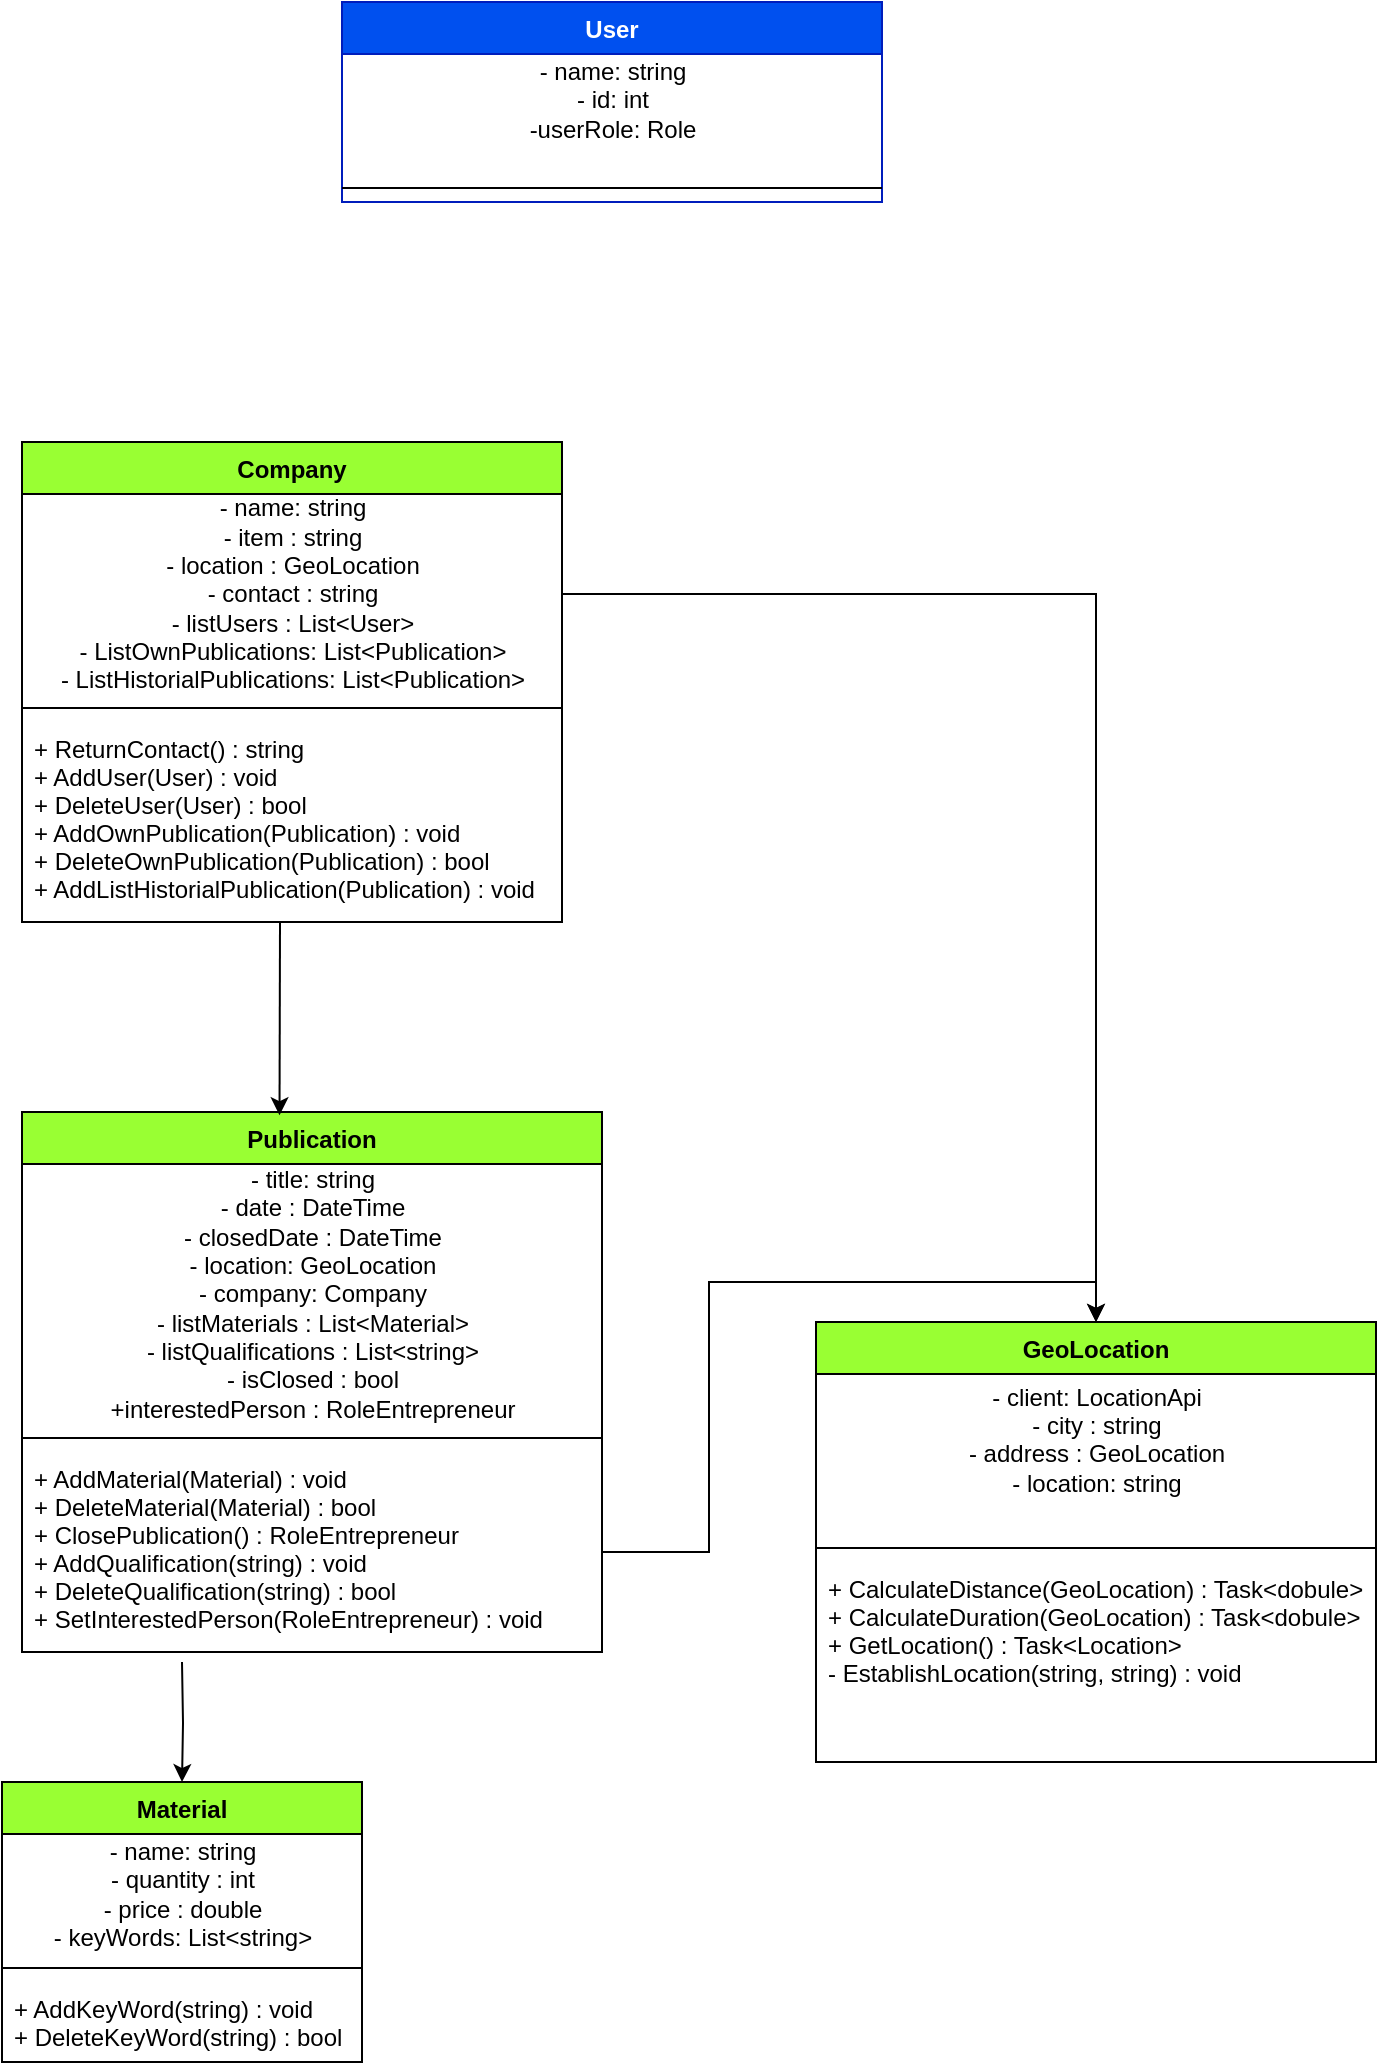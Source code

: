 <mxfile>
    <diagram id="8N9IxCA1fJN8erkE_-Jc" name="Página-1">
        <mxGraphModel dx="920" dy="683" grid="1" gridSize="10" guides="1" tooltips="1" connect="1" arrows="1" fold="1" page="1" pageScale="1" pageWidth="827" pageHeight="1169" math="0" shadow="0">
            <root>
                <mxCell id="0"/>
                <mxCell id="1" parent="0"/>
                <mxCell id="2" value="Company" style="swimlane;fontStyle=1;align=center;verticalAlign=top;childLayout=stackLayout;horizontal=1;startSize=26;horizontalStack=0;resizeParent=1;resizeParentMax=0;resizeLast=0;collapsible=1;marginBottom=0;fillColor=#99FF33;" parent="1" vertex="1">
                    <mxGeometry x="150" y="250" width="270" height="240" as="geometry"/>
                </mxCell>
                <mxCell id="3" value="&lt;div&gt;&lt;span&gt;- name: string&lt;/span&gt;&lt;br&gt;&lt;/div&gt;&lt;div&gt;- item : string&lt;/div&gt;&lt;div&gt;- location : GeoLocation&lt;/div&gt;&lt;div&gt;- contact : string&lt;/div&gt;&lt;div&gt;- listUsers : List&amp;lt;User&amp;gt;&lt;br&gt;&lt;/div&gt;&lt;div&gt;- ListOwnPublications: List&amp;lt;Publication&amp;gt;&lt;br&gt;&lt;/div&gt;&lt;div&gt;- ListHistorialPublications: List&amp;lt;Publication&amp;gt;&lt;br&gt;&lt;/div&gt;" style="text;html=1;align=center;verticalAlign=middle;resizable=0;points=[];autosize=1;strokeColor=none;fillColor=none;" parent="2" vertex="1">
                    <mxGeometry y="26" width="270" height="100" as="geometry"/>
                </mxCell>
                <mxCell id="4" value="" style="line;strokeWidth=1;fillColor=none;align=left;verticalAlign=middle;spacingTop=-1;spacingLeft=3;spacingRight=3;rotatable=0;labelPosition=right;points=[];portConstraint=eastwest;" parent="2" vertex="1">
                    <mxGeometry y="126" width="270" height="14" as="geometry"/>
                </mxCell>
                <mxCell id="5" value="+ ReturnContact() : string&#10;+ AddUser(User) : void&#10;+ DeleteUser(User) : bool&#10;+ AddOwnPublication(Publication) : void&#10;+ DeleteOwnPublication(Publication) : bool&#10;+ AddListHistorialPublication(Publication) : void&#10;" style="text;strokeColor=none;fillColor=none;align=left;verticalAlign=top;spacingLeft=4;spacingRight=4;overflow=hidden;rotatable=0;points=[[0,0.5],[1,0.5]];portConstraint=eastwest;" parent="2" vertex="1">
                    <mxGeometry y="140" width="270" height="100" as="geometry"/>
                </mxCell>
                <mxCell id="6" value="Material" style="swimlane;fontStyle=1;align=center;verticalAlign=top;childLayout=stackLayout;horizontal=1;startSize=26;horizontalStack=0;resizeParent=1;resizeParentMax=0;resizeLast=0;collapsible=1;marginBottom=0;fillColor=#99FF33;" parent="1" vertex="1">
                    <mxGeometry x="140" y="920" width="180" height="140" as="geometry"/>
                </mxCell>
                <mxCell id="7" value="&lt;div&gt;&lt;span&gt;- name: string&lt;/span&gt;&lt;br&gt;&lt;/div&gt;&lt;div&gt;- quantity : int&lt;/div&gt;&lt;div&gt;- price : double&lt;/div&gt;&lt;div&gt;- keyWords: List&amp;lt;string&amp;gt;&lt;br&gt;&lt;/div&gt;" style="text;html=1;align=center;verticalAlign=middle;resizable=0;points=[];autosize=1;strokeColor=none;fillColor=none;" parent="6" vertex="1">
                    <mxGeometry y="26" width="180" height="60" as="geometry"/>
                </mxCell>
                <mxCell id="8" value="" style="line;strokeWidth=1;fillColor=none;align=left;verticalAlign=middle;spacingTop=-1;spacingLeft=3;spacingRight=3;rotatable=0;labelPosition=right;points=[];portConstraint=eastwest;" parent="6" vertex="1">
                    <mxGeometry y="86" width="180" height="14" as="geometry"/>
                </mxCell>
                <mxCell id="9" value="+ AddKeyWord(string) : void&#10;+ DeleteKeyWord(string) : bool" style="text;strokeColor=none;fillColor=none;align=left;verticalAlign=top;spacingLeft=4;spacingRight=4;overflow=hidden;rotatable=0;points=[[0,0.5],[1,0.5]];portConstraint=eastwest;" parent="6" vertex="1">
                    <mxGeometry y="100" width="180" height="40" as="geometry"/>
                </mxCell>
                <mxCell id="10" value="Publication" style="swimlane;fontStyle=1;align=center;verticalAlign=top;childLayout=stackLayout;horizontal=1;startSize=26;horizontalStack=0;resizeParent=1;resizeParentMax=0;resizeLast=0;collapsible=1;marginBottom=0;fillColor=#99FF33;" parent="1" vertex="1">
                    <mxGeometry x="150" y="585" width="290" height="270" as="geometry"/>
                </mxCell>
                <mxCell id="11" value="&lt;div&gt;&lt;span&gt;- title: string&lt;/span&gt;&lt;br&gt;&lt;/div&gt;&lt;div&gt;- date : DateTime&lt;/div&gt;&lt;div&gt;- closedDate : DateTime&lt;/div&gt;&lt;div&gt;&lt;span&gt;- location: GeoLocation&lt;/span&gt;&lt;/div&gt;&lt;div&gt;- company: Company&lt;br&gt;&lt;/div&gt;&lt;div&gt;- listMaterials : List&amp;lt;Material&amp;gt;&lt;br&gt;&lt;/div&gt;&lt;div&gt;- listQualifications : List&amp;lt;string&amp;gt;&lt;br&gt;&lt;/div&gt;&lt;div&gt;- isClosed : bool&lt;/div&gt;&lt;div&gt;+interestedPerson : RoleEntrepreneur&lt;/div&gt;" style="text;html=1;align=center;verticalAlign=middle;resizable=0;points=[];autosize=1;strokeColor=none;fillColor=none;" parent="10" vertex="1">
                    <mxGeometry y="26" width="290" height="130" as="geometry"/>
                </mxCell>
                <mxCell id="12" value="" style="line;strokeWidth=1;fillColor=none;align=left;verticalAlign=middle;spacingTop=-1;spacingLeft=3;spacingRight=3;rotatable=0;labelPosition=right;points=[];portConstraint=eastwest;" parent="10" vertex="1">
                    <mxGeometry y="156" width="290" height="14" as="geometry"/>
                </mxCell>
                <mxCell id="13" value="+ AddMaterial(Material) : void&#10;+ DeleteMaterial(Material) : bool&#10;+ ClosePublication() : RoleEntrepreneur&#10;+ AddQualification(string) : void&#10;+ DeleteQualification(string) : bool&#10;+ SetInterestedPerson(RoleEntrepreneur) : void&#10;" style="text;strokeColor=none;fillColor=none;align=left;verticalAlign=top;spacingLeft=4;spacingRight=4;overflow=hidden;rotatable=0;points=[[0,0.5],[1,0.5]];portConstraint=eastwest;" parent="10" vertex="1">
                    <mxGeometry y="170" width="290" height="100" as="geometry"/>
                </mxCell>
                <mxCell id="14" value="GeoLocation" style="swimlane;fontStyle=1;align=center;verticalAlign=top;childLayout=stackLayout;horizontal=1;startSize=26;horizontalStack=0;resizeParent=1;resizeParentMax=0;resizeLast=0;collapsible=1;marginBottom=0;fillColor=#99FF33;" parent="1" vertex="1">
                    <mxGeometry x="547" y="690" width="280" height="220" as="geometry"/>
                </mxCell>
                <mxCell id="15" value="&lt;div&gt;&lt;span&gt;- client: LocationApi&lt;/span&gt;&lt;br&gt;&lt;/div&gt;&lt;div&gt;- city : string&lt;/div&gt;&lt;div&gt;- address : GeoLocation&lt;/div&gt;&lt;div&gt;- location: string&lt;/div&gt;&lt;div&gt;&lt;br&gt;&lt;/div&gt;" style="text;html=1;align=center;verticalAlign=middle;resizable=0;points=[];autosize=1;strokeColor=none;fillColor=none;" parent="14" vertex="1">
                    <mxGeometry y="26" width="280" height="80" as="geometry"/>
                </mxCell>
                <mxCell id="16" value="" style="line;strokeWidth=1;fillColor=none;align=left;verticalAlign=middle;spacingTop=-1;spacingLeft=3;spacingRight=3;rotatable=0;labelPosition=right;points=[];portConstraint=eastwest;" parent="14" vertex="1">
                    <mxGeometry y="106" width="280" height="14" as="geometry"/>
                </mxCell>
                <mxCell id="17" value="+ CalculateDistance(GeoLocation) : Task&lt;dobule&gt;&#10;+ CalculateDuration(GeoLocation) : Task&lt;dobule&gt;&#10;+ GetLocation() : Task&lt;Location&gt;&#10;- EstablishLocation(string, string) : void&#10;" style="text;strokeColor=none;fillColor=none;align=left;verticalAlign=top;spacingLeft=4;spacingRight=4;overflow=hidden;rotatable=0;points=[[0,0.5],[1,0.5]];portConstraint=eastwest;" parent="14" vertex="1">
                    <mxGeometry y="120" width="280" height="100" as="geometry"/>
                </mxCell>
                <mxCell id="22" value="" style="endArrow=classic;html=1;entryX=0.444;entryY=0.006;entryDx=0;entryDy=0;entryPerimeter=0;" parent="1" target="10" edge="1">
                    <mxGeometry width="50" height="50" relative="1" as="geometry">
                        <mxPoint x="279" y="490" as="sourcePoint"/>
                        <mxPoint x="279" y="583" as="targetPoint"/>
                    </mxGeometry>
                </mxCell>
                <mxCell id="23" style="edgeStyle=orthogonalEdgeStyle;rounded=0;orthogonalLoop=1;jettySize=auto;html=1;entryX=0.5;entryY=0;entryDx=0;entryDy=0;" parent="1" source="3" target="14" edge="1">
                    <mxGeometry relative="1" as="geometry"/>
                </mxCell>
                <mxCell id="24" style="edgeStyle=orthogonalEdgeStyle;rounded=0;orthogonalLoop=1;jettySize=auto;html=1;entryX=0.5;entryY=0;entryDx=0;entryDy=0;" parent="1" target="6" edge="1">
                    <mxGeometry relative="1" as="geometry">
                        <mxPoint x="230" y="860" as="sourcePoint"/>
                    </mxGeometry>
                </mxCell>
                <mxCell id="26" style="edgeStyle=orthogonalEdgeStyle;rounded=0;orthogonalLoop=1;jettySize=auto;html=1;entryX=0.5;entryY=0;entryDx=0;entryDy=0;" parent="1" source="13" target="14" edge="1">
                    <mxGeometry relative="1" as="geometry"/>
                </mxCell>
                <mxCell id="27" value="User" style="swimlane;fontStyle=1;align=center;verticalAlign=top;childLayout=stackLayout;horizontal=1;startSize=26;horizontalStack=0;resizeParent=1;resizeParentMax=0;resizeLast=0;collapsible=1;marginBottom=0;fillColor=#0050ef;strokeColor=#001DBC;fontColor=#ffffff;" vertex="1" parent="1">
                    <mxGeometry x="310" y="30" width="270" height="100" as="geometry"/>
                </mxCell>
                <mxCell id="28" value="&lt;div&gt;&lt;span&gt;- name: string&lt;/span&gt;&lt;br&gt;&lt;/div&gt;&lt;div&gt;- id: int&lt;/div&gt;&lt;div&gt;-userRole: Role&lt;/div&gt;&lt;div&gt;&lt;br&gt;&lt;/div&gt;" style="text;html=1;align=center;verticalAlign=middle;resizable=0;points=[];autosize=1;" vertex="1" parent="27">
                    <mxGeometry y="26" width="270" height="60" as="geometry"/>
                </mxCell>
                <mxCell id="29" value="" style="line;strokeWidth=1;fillColor=none;align=left;verticalAlign=middle;spacingTop=-1;spacingLeft=3;spacingRight=3;rotatable=0;labelPosition=right;points=[];portConstraint=eastwest;" vertex="1" parent="27">
                    <mxGeometry y="86" width="270" height="14" as="geometry"/>
                </mxCell>
            </root>
        </mxGraphModel>
    </diagram>
</mxfile>